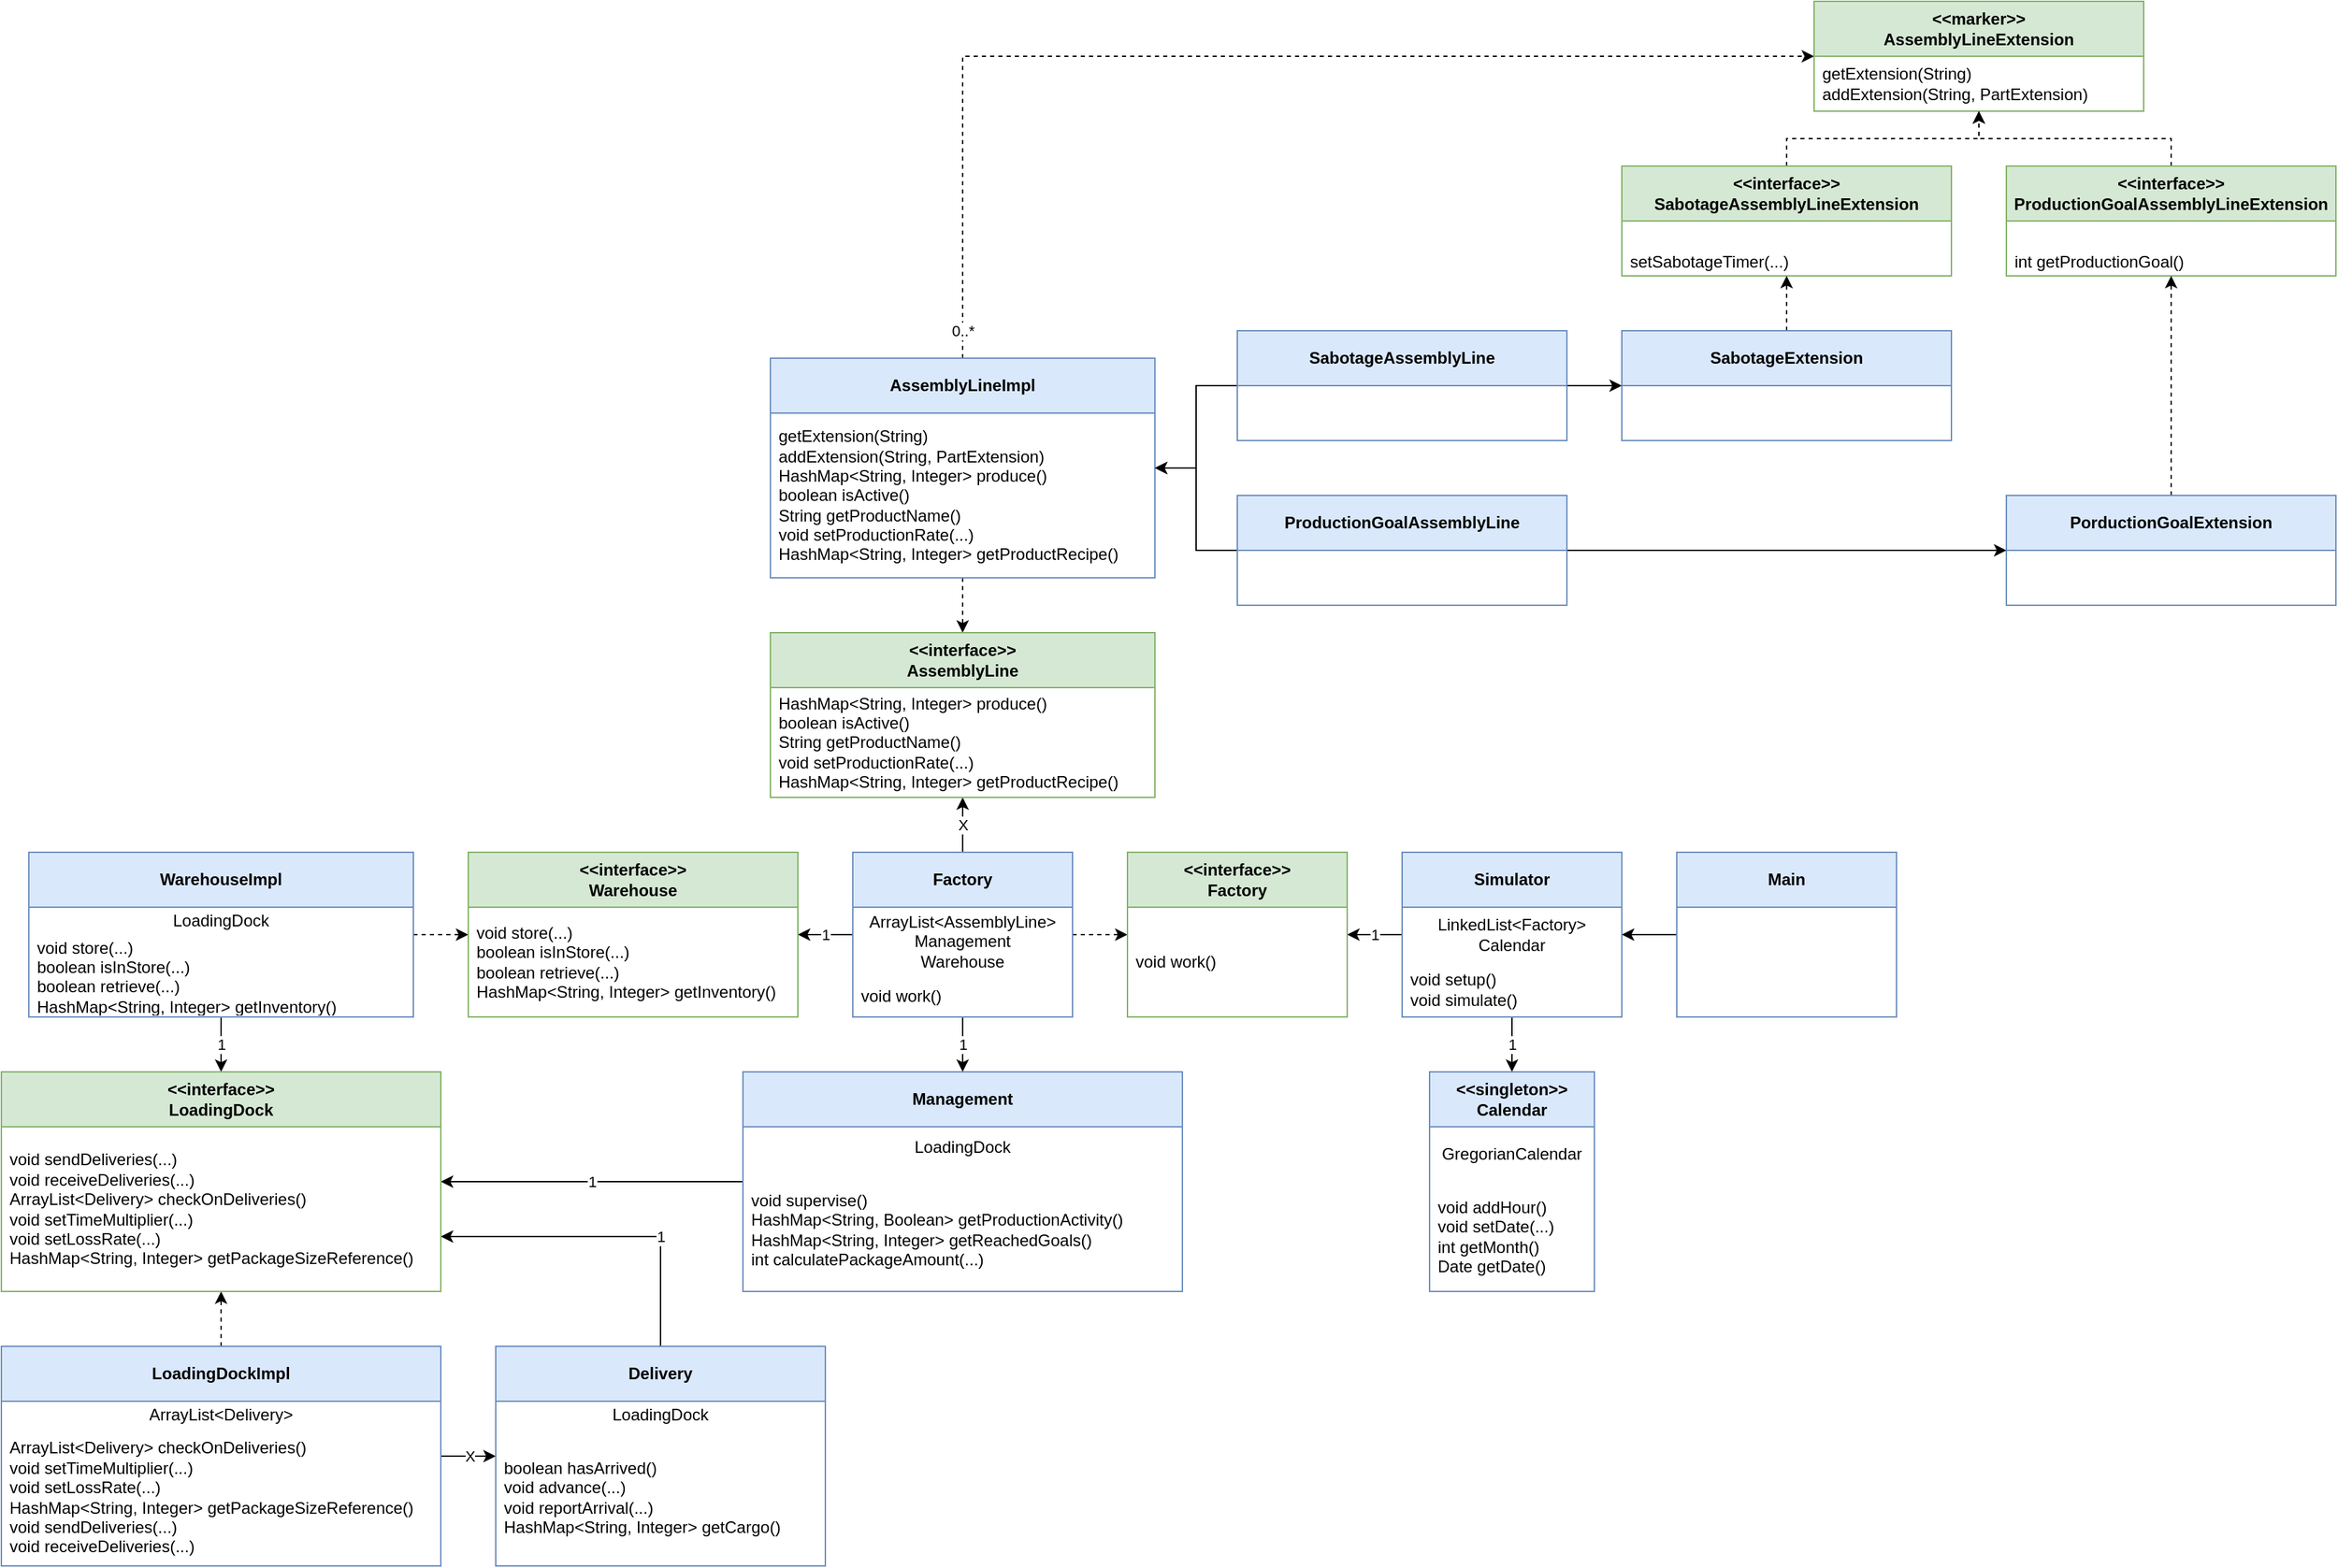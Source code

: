 <mxfile version="24.7.14">
  <diagram name="Page-1" id="d-1rrJ0oCcneB-PtpgLR">
    <mxGraphModel grid="1" page="1" gridSize="10" guides="1" tooltips="1" connect="1" arrows="1" fold="1" pageScale="1" pageWidth="850" pageHeight="1100" math="0" shadow="0">
      <root>
        <mxCell id="0" />
        <mxCell id="1" parent="0" />
        <mxCell id="0Xukl6_CLFbh1yJMBwrP-4" value="1" style="edgeStyle=orthogonalEdgeStyle;rounded=0;orthogonalLoop=1;jettySize=auto;html=1;" edge="1" parent="1" source="JcvaEFbkYhydiZ2D-jPk-1" target="0Xukl6_CLFbh1yJMBwrP-1">
          <mxGeometry relative="1" as="geometry" />
        </mxCell>
        <mxCell id="0Xukl6_CLFbh1yJMBwrP-8" value="1" style="edgeStyle=orthogonalEdgeStyle;rounded=0;orthogonalLoop=1;jettySize=auto;html=1;" edge="1" parent="1" source="JcvaEFbkYhydiZ2D-jPk-1" target="JcvaEFbkYhydiZ2D-jPk-5">
          <mxGeometry relative="1" as="geometry" />
        </mxCell>
        <mxCell id="JcvaEFbkYhydiZ2D-jPk-1" value="Simulator" style="swimlane;fontStyle=1;align=center;verticalAlign=middle;childLayout=stackLayout;horizontal=1;startSize=40;horizontalStack=0;resizeParent=1;resizeParentMax=0;resizeLast=0;collapsible=0;marginBottom=0;html=1;whiteSpace=wrap;fillColor=#dae8fc;strokeColor=#6c8ebf;" vertex="1" parent="1">
          <mxGeometry x="320" y="280" width="160" height="120" as="geometry" />
        </mxCell>
        <mxCell id="JcvaEFbkYhydiZ2D-jPk-2" value="LinkedList&amp;lt;Factory&amp;gt;&lt;div&gt;Calendar&lt;/div&gt;" style="text;html=1;strokeColor=none;fillColor=none;align=center;verticalAlign=middle;spacingLeft=4;spacingRight=4;overflow=hidden;rotatable=0;points=[[0,0.5],[1,0.5]];portConstraint=eastwest;whiteSpace=wrap;" vertex="1" parent="JcvaEFbkYhydiZ2D-jPk-1">
          <mxGeometry y="40" width="160" height="40" as="geometry" />
        </mxCell>
        <mxCell id="JcvaEFbkYhydiZ2D-jPk-3" value="&lt;div style=&quot;&quot;&gt;&lt;span style=&quot;background-color: initial;&quot;&gt;void setup()&lt;/span&gt;&lt;/div&gt;&lt;div style=&quot;&quot;&gt;void simulate()&lt;br&gt;&lt;/div&gt;" style="text;html=1;strokeColor=none;fillColor=none;align=left;verticalAlign=middle;spacingLeft=4;spacingRight=4;overflow=hidden;rotatable=0;points=[[0,0.5],[1,0.5]];portConstraint=eastwest;whiteSpace=wrap;" vertex="1" parent="JcvaEFbkYhydiZ2D-jPk-1">
          <mxGeometry y="80" width="160" height="40" as="geometry" />
        </mxCell>
        <mxCell id="JcvaEFbkYhydiZ2D-jPk-5" value="&lt;div&gt;&amp;lt;&amp;lt;singleton&amp;gt;&amp;gt;&lt;/div&gt;Calendar" style="swimlane;fontStyle=1;align=center;verticalAlign=middle;childLayout=stackLayout;horizontal=1;startSize=40;horizontalStack=0;resizeParent=1;resizeParentMax=0;resizeLast=0;collapsible=0;marginBottom=0;html=1;whiteSpace=wrap;fillColor=#dae8fc;strokeColor=#6c8ebf;" vertex="1" parent="1">
          <mxGeometry x="340" y="440" width="120" height="160" as="geometry" />
        </mxCell>
        <mxCell id="JcvaEFbkYhydiZ2D-jPk-6" value="GregorianCalendar" style="text;html=1;strokeColor=none;fillColor=none;align=center;verticalAlign=middle;spacingLeft=4;spacingRight=4;overflow=hidden;rotatable=0;points=[[0,0.5],[1,0.5]];portConstraint=eastwest;whiteSpace=wrap;" vertex="1" parent="JcvaEFbkYhydiZ2D-jPk-5">
          <mxGeometry y="40" width="120" height="40" as="geometry" />
        </mxCell>
        <mxCell id="JcvaEFbkYhydiZ2D-jPk-7" value="&lt;div style=&quot;&quot;&gt;void addHour()&lt;br&gt;&lt;/div&gt;&lt;div style=&quot;&quot;&gt;void setDate(...)&lt;br&gt;&lt;/div&gt;&lt;div style=&quot;&quot;&gt;int getMonth()&lt;br&gt;&lt;/div&gt;&lt;div style=&quot;&quot;&gt;Date getDate()&lt;br&gt;&lt;/div&gt;" style="text;html=1;strokeColor=none;fillColor=none;align=left;verticalAlign=middle;spacingLeft=4;spacingRight=4;overflow=hidden;rotatable=0;points=[[0,0.5],[1,0.5]];portConstraint=eastwest;whiteSpace=wrap;" vertex="1" parent="JcvaEFbkYhydiZ2D-jPk-5">
          <mxGeometry y="80" width="120" height="80" as="geometry" />
        </mxCell>
        <mxCell id="yUK3p7y0jqUIHi168Nz9-8" style="edgeStyle=orthogonalEdgeStyle;rounded=0;orthogonalLoop=1;jettySize=auto;html=1;" edge="1" parent="1" source="JcvaEFbkYhydiZ2D-jPk-13" target="JcvaEFbkYhydiZ2D-jPk-1">
          <mxGeometry relative="1" as="geometry" />
        </mxCell>
        <mxCell id="JcvaEFbkYhydiZ2D-jPk-13" value="Main" style="swimlane;fontStyle=1;align=center;verticalAlign=middle;childLayout=stackLayout;horizontal=1;startSize=40;horizontalStack=0;resizeParent=1;resizeParentMax=0;resizeLast=0;collapsible=0;marginBottom=0;html=1;whiteSpace=wrap;fillColor=#dae8fc;strokeColor=#6c8ebf;" vertex="1" parent="1">
          <mxGeometry x="520" y="280" width="160" height="120" as="geometry" />
        </mxCell>
        <mxCell id="JcvaEFbkYhydiZ2D-jPk-14" value="&amp;nbsp;" style="text;html=1;strokeColor=none;fillColor=none;align=center;verticalAlign=middle;spacingLeft=4;spacingRight=4;overflow=hidden;rotatable=0;points=[[0,0.5],[1,0.5]];portConstraint=eastwest;whiteSpace=wrap;" vertex="1" parent="JcvaEFbkYhydiZ2D-jPk-13">
          <mxGeometry y="40" width="160" height="40" as="geometry" />
        </mxCell>
        <mxCell id="JcvaEFbkYhydiZ2D-jPk-15" value="&lt;div style=&quot;&quot;&gt;&amp;nbsp;&lt;/div&gt;" style="text;html=1;strokeColor=none;fillColor=none;align=left;verticalAlign=middle;spacingLeft=4;spacingRight=4;overflow=hidden;rotatable=0;points=[[0,0.5],[1,0.5]];portConstraint=eastwest;whiteSpace=wrap;" vertex="1" parent="JcvaEFbkYhydiZ2D-jPk-13">
          <mxGeometry y="80" width="160" height="40" as="geometry" />
        </mxCell>
        <mxCell id="m2GVyGK1vqECvBvhCCRE-25" value="1" style="edgeStyle=orthogonalEdgeStyle;rounded=0;orthogonalLoop=1;jettySize=auto;html=1;" edge="1" parent="1" source="JcvaEFbkYhydiZ2D-jPk-21" target="m2GVyGK1vqECvBvhCCRE-12">
          <mxGeometry relative="1" as="geometry" />
        </mxCell>
        <mxCell id="m2GVyGK1vqECvBvhCCRE-88" value="1" style="edgeStyle=orthogonalEdgeStyle;rounded=0;orthogonalLoop=1;jettySize=auto;html=1;" edge="1" parent="1" source="JcvaEFbkYhydiZ2D-jPk-21" target="m2GVyGK1vqECvBvhCCRE-85">
          <mxGeometry relative="1" as="geometry" />
        </mxCell>
        <mxCell id="m2GVyGK1vqECvBvhCCRE-96" value="X" style="edgeStyle=orthogonalEdgeStyle;rounded=0;orthogonalLoop=1;jettySize=auto;html=1;" edge="1" parent="1" source="JcvaEFbkYhydiZ2D-jPk-21" target="m2GVyGK1vqECvBvhCCRE-93">
          <mxGeometry relative="1" as="geometry" />
        </mxCell>
        <mxCell id="0Xukl6_CLFbh1yJMBwrP-5" style="edgeStyle=orthogonalEdgeStyle;rounded=0;orthogonalLoop=1;jettySize=auto;html=1;dashed=1;" edge="1" parent="1" source="JcvaEFbkYhydiZ2D-jPk-21" target="0Xukl6_CLFbh1yJMBwrP-1">
          <mxGeometry relative="1" as="geometry" />
        </mxCell>
        <mxCell id="JcvaEFbkYhydiZ2D-jPk-21" value="Factory" style="swimlane;fontStyle=1;align=center;verticalAlign=middle;childLayout=stackLayout;horizontal=1;startSize=40;horizontalStack=0;resizeParent=1;resizeParentMax=0;resizeLast=0;collapsible=0;marginBottom=0;html=1;whiteSpace=wrap;fillColor=#dae8fc;strokeColor=#6c8ebf;" vertex="1" parent="1">
          <mxGeometry x="-80" y="280" width="160" height="120" as="geometry" />
        </mxCell>
        <mxCell id="JcvaEFbkYhydiZ2D-jPk-22" value="&lt;div&gt;ArrayList&amp;lt;AssemblyLine&amp;gt;&lt;br&gt;&lt;/div&gt;&lt;div&gt;Management&lt;br&gt;&lt;/div&gt;Warehouse" style="text;html=1;strokeColor=none;fillColor=none;align=center;verticalAlign=middle;spacingLeft=4;spacingRight=4;overflow=hidden;rotatable=0;points=[[0,0.5],[1,0.5]];portConstraint=eastwest;whiteSpace=wrap;" vertex="1" parent="JcvaEFbkYhydiZ2D-jPk-21">
          <mxGeometry y="40" width="160" height="50" as="geometry" />
        </mxCell>
        <mxCell id="JcvaEFbkYhydiZ2D-jPk-23" value="&lt;div style=&quot;&quot;&gt;&lt;span style=&quot;background-color: initial;&quot;&gt;void work()&lt;/span&gt;&lt;/div&gt;" style="text;html=1;strokeColor=none;fillColor=none;align=left;verticalAlign=middle;spacingLeft=4;spacingRight=4;overflow=hidden;rotatable=0;points=[[0,0.5],[1,0.5]];portConstraint=eastwest;whiteSpace=wrap;" vertex="1" parent="JcvaEFbkYhydiZ2D-jPk-21">
          <mxGeometry y="90" width="160" height="30" as="geometry" />
        </mxCell>
        <mxCell id="yUK3p7y0jqUIHi168Nz9-1" style="edgeStyle=orthogonalEdgeStyle;rounded=0;orthogonalLoop=1;jettySize=auto;html=1;entryX=0.5;entryY=0;entryDx=0;entryDy=0;dashed=1;" edge="1" parent="1" source="JcvaEFbkYhydiZ2D-jPk-24" target="m2GVyGK1vqECvBvhCCRE-93">
          <mxGeometry relative="1" as="geometry" />
        </mxCell>
        <mxCell id="yUK3p7y0jqUIHi168Nz9-5" style="edgeStyle=orthogonalEdgeStyle;rounded=0;orthogonalLoop=1;jettySize=auto;html=1;dashed=1;" edge="1" parent="1" source="JcvaEFbkYhydiZ2D-jPk-24" target="m2GVyGK1vqECvBvhCCRE-32">
          <mxGeometry relative="1" as="geometry">
            <Array as="points">
              <mxPoint y="-300" />
            </Array>
          </mxGeometry>
        </mxCell>
        <mxCell id="yUK3p7y0jqUIHi168Nz9-6" value="0..*" style="edgeLabel;html=1;align=center;verticalAlign=middle;resizable=0;points=[];" connectable="0" vertex="1" parent="yUK3p7y0jqUIHi168Nz9-5">
          <mxGeometry x="-0.481" y="1" relative="1" as="geometry">
            <mxPoint x="1" y="198" as="offset" />
          </mxGeometry>
        </mxCell>
        <mxCell id="JcvaEFbkYhydiZ2D-jPk-24" value="AssemblyLineImpl" style="swimlane;fontStyle=1;align=center;verticalAlign=middle;childLayout=stackLayout;horizontal=1;startSize=40;horizontalStack=0;resizeParent=1;resizeParentMax=0;resizeLast=0;collapsible=0;marginBottom=0;html=1;whiteSpace=wrap;fillColor=#dae8fc;strokeColor=#6c8ebf;" vertex="1" parent="1">
          <mxGeometry x="-140" y="-80" width="280" height="160" as="geometry" />
        </mxCell>
        <mxCell id="JcvaEFbkYhydiZ2D-jPk-26" value="&lt;div style=&quot;&quot;&gt;&lt;div&gt;&lt;div&gt;getExtension(String)&lt;/div&gt;&lt;div&gt;addExtension(String, PartExtension)&lt;/div&gt;&lt;/div&gt;&lt;div&gt;&lt;div&gt;HashMap&amp;lt;String, Integer&amp;gt; produce()&lt;br&gt;&lt;/div&gt;&lt;div&gt;boolean isActive()&lt;/div&gt;&lt;div&gt;String getProductName()&lt;span style=&quot;background-color: initial;&quot;&gt;&lt;br&gt;&lt;/span&gt;&lt;/div&gt;&lt;div&gt;void setProductionRate(...)&lt;br&gt;&lt;/div&gt;&lt;div&gt;HashMap&amp;lt;String, Integer&amp;gt; getProductRecipe()&lt;/div&gt;&lt;/div&gt;&lt;/div&gt;" style="text;html=1;strokeColor=none;fillColor=none;align=left;verticalAlign=middle;spacingLeft=4;spacingRight=4;overflow=hidden;rotatable=0;points=[[0,0.5],[1,0.5]];portConstraint=eastwest;whiteSpace=wrap;" vertex="1" parent="JcvaEFbkYhydiZ2D-jPk-24">
          <mxGeometry y="40" width="280" height="120" as="geometry" />
        </mxCell>
        <mxCell id="JcvaEFbkYhydiZ2D-jPk-53" value="X" style="edgeStyle=orthogonalEdgeStyle;rounded=0;orthogonalLoop=1;jettySize=auto;html=1;" edge="1" parent="1">
          <mxGeometry relative="1" as="geometry">
            <mxPoint x="240" y="800" as="sourcePoint" />
          </mxGeometry>
        </mxCell>
        <mxCell id="m2GVyGK1vqECvBvhCCRE-78" value="1" style="edgeStyle=orthogonalEdgeStyle;rounded=0;orthogonalLoop=1;jettySize=auto;html=1;" edge="1" parent="1" source="JcvaEFbkYhydiZ2D-jPk-54" target="m2GVyGK1vqECvBvhCCRE-75">
          <mxGeometry relative="1" as="geometry" />
        </mxCell>
        <mxCell id="m2GVyGK1vqECvBvhCCRE-89" style="edgeStyle=orthogonalEdgeStyle;rounded=0;orthogonalLoop=1;jettySize=auto;html=1;dashed=1;" edge="1" parent="1" source="JcvaEFbkYhydiZ2D-jPk-54" target="m2GVyGK1vqECvBvhCCRE-85">
          <mxGeometry relative="1" as="geometry" />
        </mxCell>
        <mxCell id="JcvaEFbkYhydiZ2D-jPk-54" value="WarehouseImpl" style="swimlane;fontStyle=1;align=center;verticalAlign=middle;childLayout=stackLayout;horizontal=1;startSize=40;horizontalStack=0;resizeParent=1;resizeParentMax=0;resizeLast=0;collapsible=0;marginBottom=0;html=1;whiteSpace=wrap;fillColor=#dae8fc;strokeColor=#6c8ebf;" vertex="1" parent="1">
          <mxGeometry x="-680" y="280" width="280" height="120" as="geometry" />
        </mxCell>
        <mxCell id="JcvaEFbkYhydiZ2D-jPk-55" value="LoadingDock" style="text;html=1;strokeColor=none;fillColor=none;align=center;verticalAlign=middle;spacingLeft=4;spacingRight=4;overflow=hidden;rotatable=0;points=[[0,0.5],[1,0.5]];portConstraint=eastwest;whiteSpace=wrap;" vertex="1" parent="JcvaEFbkYhydiZ2D-jPk-54">
          <mxGeometry y="40" width="280" height="20" as="geometry" />
        </mxCell>
        <mxCell id="JcvaEFbkYhydiZ2D-jPk-56" value="&lt;div style=&quot;&quot;&gt;&lt;span style=&quot;background-color: initial;&quot;&gt;void store(...)&lt;/span&gt;&lt;br&gt;&lt;/div&gt;&lt;div style=&quot;&quot;&gt;&lt;span style=&quot;font-size: 12px;&quot;&gt;boolean isInStore(...)&lt;/span&gt;&lt;br&gt;&lt;/div&gt;&lt;div style=&quot;&quot;&gt;&lt;span style=&quot;font-size: 12px;&quot;&gt;boolean retrieve(...)&lt;/span&gt;&lt;br&gt;&lt;/div&gt;&lt;div style=&quot;&quot;&gt;&lt;span style=&quot;font-size: 12px;&quot;&gt;HashMap&amp;lt;String, Integer&amp;gt; getInventory()&lt;/span&gt;&lt;/div&gt;" style="text;html=1;strokeColor=none;fillColor=none;align=left;verticalAlign=middle;spacingLeft=4;spacingRight=4;overflow=hidden;rotatable=0;points=[[0,0.5],[1,0.5]];portConstraint=eastwest;whiteSpace=wrap;" vertex="1" parent="JcvaEFbkYhydiZ2D-jPk-54">
          <mxGeometry y="60" width="280" height="60" as="geometry" />
        </mxCell>
        <mxCell id="m2GVyGK1vqECvBvhCCRE-9" style="edgeStyle=orthogonalEdgeStyle;rounded=0;orthogonalLoop=1;jettySize=auto;html=1;" edge="1" parent="1" source="m2GVyGK1vqECvBvhCCRE-2" target="m2GVyGK1vqECvBvhCCRE-6">
          <mxGeometry relative="1" as="geometry" />
        </mxCell>
        <mxCell id="m2GVyGK1vqECvBvhCCRE-18" value="X" style="edgeLabel;html=1;align=center;verticalAlign=middle;resizable=0;points=[];" connectable="0" vertex="1" parent="m2GVyGK1vqECvBvhCCRE-9">
          <mxGeometry x="-0.32" y="-3" relative="1" as="geometry">
            <mxPoint x="7" y="-3" as="offset" />
          </mxGeometry>
        </mxCell>
        <mxCell id="m2GVyGK1vqECvBvhCCRE-79" style="edgeStyle=orthogonalEdgeStyle;rounded=0;orthogonalLoop=1;jettySize=auto;html=1;dashed=1;" edge="1" parent="1" source="m2GVyGK1vqECvBvhCCRE-2" target="m2GVyGK1vqECvBvhCCRE-75">
          <mxGeometry relative="1" as="geometry" />
        </mxCell>
        <mxCell id="m2GVyGK1vqECvBvhCCRE-2" value="LoadingDockImpl" style="swimlane;fontStyle=1;align=center;verticalAlign=middle;childLayout=stackLayout;horizontal=1;startSize=40;horizontalStack=0;resizeParent=1;resizeParentMax=0;resizeLast=0;collapsible=0;marginBottom=0;html=1;whiteSpace=wrap;fillColor=#dae8fc;strokeColor=#6c8ebf;" vertex="1" parent="1">
          <mxGeometry x="-700" y="640" width="320" height="160" as="geometry" />
        </mxCell>
        <mxCell id="m2GVyGK1vqECvBvhCCRE-3" value="ArrayList&amp;lt;Delivery&amp;gt;" style="text;html=1;strokeColor=none;fillColor=none;align=center;verticalAlign=middle;spacingLeft=4;spacingRight=4;overflow=hidden;rotatable=0;points=[[0,0.5],[1,0.5]];portConstraint=eastwest;whiteSpace=wrap;" vertex="1" parent="m2GVyGK1vqECvBvhCCRE-2">
          <mxGeometry y="40" width="320" height="20" as="geometry" />
        </mxCell>
        <mxCell id="m2GVyGK1vqECvBvhCCRE-4" value="&lt;div style=&quot;&quot;&gt;&lt;div&gt;&lt;span style=&quot;background-color: initial;&quot;&gt;ArrayList&amp;lt;Delivery&amp;gt; checkOnDeliveries()&lt;/span&gt;&lt;br&gt;&lt;/div&gt;&lt;div&gt;&lt;span style=&quot;font-size: 12px;&quot;&gt;void setTimeMultiplier(...)&lt;/span&gt;&lt;br&gt;&lt;/div&gt;&lt;div&gt;&lt;span style=&quot;font-size: 12px;&quot;&gt;void setLossRate(...)&lt;/span&gt;&lt;br&gt;&lt;/div&gt;&lt;div&gt;&lt;span style=&quot;font-size: 12px;&quot;&gt;HashMap&amp;lt;String, Integer&amp;gt; getPackageSizeReference()&lt;/span&gt;&lt;br&gt;&lt;/div&gt;&lt;div&gt;void sendDeliveries(...)&lt;br&gt;&lt;/div&gt;&lt;div&gt;void receiveDeliveries(...)&lt;span style=&quot;font-size: 12px;&quot;&gt;&lt;br&gt;&lt;/span&gt;&lt;/div&gt;&lt;/div&gt;" style="text;html=1;strokeColor=none;fillColor=none;align=left;verticalAlign=middle;spacingLeft=4;spacingRight=4;overflow=hidden;rotatable=0;points=[[0,0.5],[1,0.5]];portConstraint=eastwest;whiteSpace=wrap;" vertex="1" parent="m2GVyGK1vqECvBvhCCRE-2">
          <mxGeometry y="60" width="320" height="100" as="geometry" />
        </mxCell>
        <mxCell id="m2GVyGK1vqECvBvhCCRE-80" style="edgeStyle=orthogonalEdgeStyle;rounded=0;orthogonalLoop=1;jettySize=auto;html=1;" edge="1" parent="1" source="m2GVyGK1vqECvBvhCCRE-6" target="m2GVyGK1vqECvBvhCCRE-75">
          <mxGeometry relative="1" as="geometry">
            <Array as="points">
              <mxPoint x="-220" y="560" />
            </Array>
          </mxGeometry>
        </mxCell>
        <mxCell id="m2GVyGK1vqECvBvhCCRE-81" value="1" style="edgeLabel;html=1;align=center;verticalAlign=middle;resizable=0;points=[];" connectable="0" vertex="1" parent="m2GVyGK1vqECvBvhCCRE-80">
          <mxGeometry x="0.017" y="-4" relative="1" as="geometry">
            <mxPoint x="42" y="4" as="offset" />
          </mxGeometry>
        </mxCell>
        <mxCell id="m2GVyGK1vqECvBvhCCRE-6" value="Delivery" style="swimlane;fontStyle=1;align=center;verticalAlign=middle;childLayout=stackLayout;horizontal=1;startSize=40;horizontalStack=0;resizeParent=1;resizeParentMax=0;resizeLast=0;collapsible=0;marginBottom=0;html=1;whiteSpace=wrap;fillColor=#dae8fc;strokeColor=#6c8ebf;" vertex="1" parent="1">
          <mxGeometry x="-340" y="640" width="240" height="160" as="geometry" />
        </mxCell>
        <mxCell id="m2GVyGK1vqECvBvhCCRE-7" value="&lt;div&gt;LoadingDock&lt;/div&gt;" style="text;html=1;strokeColor=none;fillColor=none;align=center;verticalAlign=middle;spacingLeft=4;spacingRight=4;overflow=hidden;rotatable=0;points=[[0,0.5],[1,0.5]];portConstraint=eastwest;whiteSpace=wrap;" vertex="1" parent="m2GVyGK1vqECvBvhCCRE-6">
          <mxGeometry y="40" width="240" height="20" as="geometry" />
        </mxCell>
        <mxCell id="m2GVyGK1vqECvBvhCCRE-8" value="&lt;div style=&quot;&quot;&gt;&lt;div&gt;&lt;span style=&quot;font-size: 12px;&quot;&gt;boolean hasArrived()&lt;/span&gt;&lt;br&gt;&lt;/div&gt;&lt;div&gt;&lt;span style=&quot;font-size: 12px;&quot;&gt;void advance(...)&lt;/span&gt;&lt;br&gt;&lt;/div&gt;&lt;div&gt;void reportArrival(...)&lt;span style=&quot;font-size: 12px;&quot;&gt;&lt;br&gt;&lt;/span&gt;&lt;/div&gt;&lt;div&gt;&lt;span style=&quot;font-size: 12px;&quot;&gt;HashMap&amp;lt;String, Integer&amp;gt; getCargo()&lt;/span&gt;&lt;/div&gt;&lt;/div&gt;" style="text;html=1;strokeColor=none;fillColor=none;align=left;verticalAlign=middle;spacingLeft=4;spacingRight=4;overflow=hidden;rotatable=0;points=[[0,0.5],[1,0.5]];portConstraint=eastwest;whiteSpace=wrap;" vertex="1" parent="m2GVyGK1vqECvBvhCCRE-6">
          <mxGeometry y="60" width="240" height="100" as="geometry" />
        </mxCell>
        <mxCell id="yUK3p7y0jqUIHi168Nz9-9" value="1" style="edgeStyle=orthogonalEdgeStyle;rounded=0;orthogonalLoop=1;jettySize=auto;html=1;" edge="1" parent="1" source="m2GVyGK1vqECvBvhCCRE-12" target="m2GVyGK1vqECvBvhCCRE-75">
          <mxGeometry relative="1" as="geometry" />
        </mxCell>
        <mxCell id="m2GVyGK1vqECvBvhCCRE-12" value="Management" style="swimlane;fontStyle=1;align=center;verticalAlign=middle;childLayout=stackLayout;horizontal=1;startSize=40;horizontalStack=0;resizeParent=1;resizeParentMax=0;resizeLast=0;collapsible=0;marginBottom=0;html=1;whiteSpace=wrap;fillColor=#dae8fc;strokeColor=#6c8ebf;" vertex="1" parent="1">
          <mxGeometry x="-160" y="440" width="320" height="160" as="geometry" />
        </mxCell>
        <mxCell id="yUK3p7y0jqUIHi168Nz9-13" value="LoadingDock&lt;div&gt;&lt;/div&gt;" style="text;html=1;strokeColor=none;fillColor=none;align=center;verticalAlign=middle;spacingLeft=4;spacingRight=4;overflow=hidden;rotatable=0;points=[[0,0.5],[1,0.5]];portConstraint=eastwest;whiteSpace=wrap;" vertex="1" parent="m2GVyGK1vqECvBvhCCRE-12">
          <mxGeometry y="40" width="320" height="30" as="geometry" />
        </mxCell>
        <mxCell id="m2GVyGK1vqECvBvhCCRE-14" value="&lt;div style=&quot;&quot;&gt;&lt;div style=&quot;&quot;&gt;&lt;span style=&quot;background-color: initial;&quot;&gt;void supervise()&lt;/span&gt;&lt;br&gt;&lt;/div&gt;&lt;div&gt;&lt;span style=&quot;background-color: initial;&quot;&gt;HashMap&amp;lt;String, Boolean&amp;gt; getProductionActivity()&lt;/span&gt;&lt;br&gt;&lt;/div&gt;&lt;div&gt;&lt;div&gt;&lt;span style=&quot;background-color: initial;&quot;&gt;HashMap&amp;lt;String, Integer&amp;gt; getReachedGoals()&lt;/span&gt;&lt;/div&gt;&lt;/div&gt;&lt;div&gt;int calculatePackageAmount(...)&lt;span style=&quot;background-color: initial;&quot;&gt;&lt;br&gt;&lt;/span&gt;&lt;/div&gt;&lt;/div&gt;" style="text;html=1;strokeColor=none;fillColor=none;align=left;verticalAlign=middle;spacingLeft=4;spacingRight=4;overflow=hidden;rotatable=0;points=[[0,0.5],[1,0.5]];portConstraint=eastwest;whiteSpace=wrap;" vertex="1" parent="m2GVyGK1vqECvBvhCCRE-12">
          <mxGeometry y="70" width="320" height="90" as="geometry" />
        </mxCell>
        <mxCell id="m2GVyGK1vqECvBvhCCRE-32" value="&amp;lt;&amp;lt;marker&amp;gt;&amp;gt;&lt;div&gt;AssemblyLineExtension&lt;/div&gt;" style="swimlane;fontStyle=1;align=center;verticalAlign=middle;childLayout=stackLayout;horizontal=1;startSize=40;horizontalStack=0;resizeParent=1;resizeParentMax=0;resizeLast=0;collapsible=0;marginBottom=0;html=1;whiteSpace=wrap;fillColor=#d5e8d4;strokeColor=#82b366;" vertex="1" parent="1">
          <mxGeometry x="620" y="-340" width="240" height="80" as="geometry" />
        </mxCell>
        <mxCell id="m2GVyGK1vqECvBvhCCRE-33" value="&amp;nbsp;" style="text;html=1;strokeColor=none;fillColor=none;align=center;verticalAlign=middle;spacingLeft=4;spacingRight=4;overflow=hidden;rotatable=0;points=[[0,0.5],[1,0.5]];portConstraint=eastwest;whiteSpace=wrap;" vertex="1" parent="m2GVyGK1vqECvBvhCCRE-32">
          <mxGeometry y="40" width="240" as="geometry" />
        </mxCell>
        <mxCell id="m2GVyGK1vqECvBvhCCRE-34" value="&lt;div style=&quot;&quot;&gt;getExtension(String)&lt;/div&gt;&lt;div style=&quot;&quot;&gt;addExtension(String, PartExtension)&lt;/div&gt;" style="text;html=1;strokeColor=none;fillColor=none;align=left;verticalAlign=middle;spacingLeft=4;spacingRight=4;overflow=hidden;rotatable=0;points=[[0,0.5],[1,0.5]];portConstraint=eastwest;whiteSpace=wrap;" vertex="1" parent="m2GVyGK1vqECvBvhCCRE-32">
          <mxGeometry y="40" width="240" height="40" as="geometry" />
        </mxCell>
        <mxCell id="m2GVyGK1vqECvBvhCCRE-42" style="edgeStyle=orthogonalEdgeStyle;rounded=0;orthogonalLoop=1;jettySize=auto;html=1;dashed=1;" edge="1" parent="1" source="m2GVyGK1vqECvBvhCCRE-36" target="m2GVyGK1vqECvBvhCCRE-32">
          <mxGeometry relative="1" as="geometry" />
        </mxCell>
        <mxCell id="m2GVyGK1vqECvBvhCCRE-36" value="&amp;lt;&amp;lt;interface&amp;gt;&amp;gt;&lt;div&gt;Sabotage&lt;span style=&quot;background-color: initial;&quot;&gt;AssemblyLineExtension&lt;/span&gt;&lt;/div&gt;" style="swimlane;fontStyle=1;align=center;verticalAlign=middle;childLayout=stackLayout;horizontal=1;startSize=40;horizontalStack=0;resizeParent=1;resizeParentMax=0;resizeLast=0;collapsible=0;marginBottom=0;html=1;whiteSpace=wrap;fillColor=#d5e8d4;strokeColor=#82b366;" vertex="1" parent="1">
          <mxGeometry x="480" y="-220" width="240" height="80" as="geometry" />
        </mxCell>
        <mxCell id="m2GVyGK1vqECvBvhCCRE-37" value="&amp;nbsp;" style="text;html=1;strokeColor=none;fillColor=none;align=center;verticalAlign=middle;spacingLeft=4;spacingRight=4;overflow=hidden;rotatable=0;points=[[0,0.5],[1,0.5]];portConstraint=eastwest;whiteSpace=wrap;" vertex="1" parent="m2GVyGK1vqECvBvhCCRE-36">
          <mxGeometry y="40" width="240" height="20" as="geometry" />
        </mxCell>
        <mxCell id="m2GVyGK1vqECvBvhCCRE-38" value="&lt;div style=&quot;&quot;&gt;setSabotageTimer(...)&lt;br&gt;&lt;/div&gt;" style="text;html=1;strokeColor=none;fillColor=none;align=left;verticalAlign=middle;spacingLeft=4;spacingRight=4;overflow=hidden;rotatable=0;points=[[0,0.5],[1,0.5]];portConstraint=eastwest;whiteSpace=wrap;" vertex="1" parent="m2GVyGK1vqECvBvhCCRE-36">
          <mxGeometry y="60" width="240" height="20" as="geometry" />
        </mxCell>
        <mxCell id="yUK3p7y0jqUIHi168Nz9-7" style="edgeStyle=orthogonalEdgeStyle;rounded=0;orthogonalLoop=1;jettySize=auto;html=1;dashed=1;" edge="1" parent="1" source="m2GVyGK1vqECvBvhCCRE-39" target="m2GVyGK1vqECvBvhCCRE-32">
          <mxGeometry relative="1" as="geometry" />
        </mxCell>
        <mxCell id="m2GVyGK1vqECvBvhCCRE-39" value="&amp;lt;&amp;lt;interface&amp;gt;&amp;gt;&lt;div&gt;ProductionGoal&lt;span style=&quot;background-color: initial;&quot;&gt;AssemblyLineExtension&lt;/span&gt;&lt;/div&gt;" style="swimlane;fontStyle=1;align=center;verticalAlign=middle;childLayout=stackLayout;horizontal=1;startSize=40;horizontalStack=0;resizeParent=1;resizeParentMax=0;resizeLast=0;collapsible=0;marginBottom=0;html=1;whiteSpace=wrap;fillColor=#d5e8d4;strokeColor=#82b366;" vertex="1" parent="1">
          <mxGeometry x="760" y="-220" width="240" height="80" as="geometry" />
        </mxCell>
        <mxCell id="m2GVyGK1vqECvBvhCCRE-40" value="&amp;nbsp;" style="text;html=1;strokeColor=none;fillColor=none;align=center;verticalAlign=middle;spacingLeft=4;spacingRight=4;overflow=hidden;rotatable=0;points=[[0,0.5],[1,0.5]];portConstraint=eastwest;whiteSpace=wrap;" vertex="1" parent="m2GVyGK1vqECvBvhCCRE-39">
          <mxGeometry y="40" width="240" height="20" as="geometry" />
        </mxCell>
        <mxCell id="m2GVyGK1vqECvBvhCCRE-41" value="&lt;div style=&quot;&quot;&gt;int getProductionGoal()&lt;br&gt;&lt;/div&gt;" style="text;html=1;strokeColor=none;fillColor=none;align=left;verticalAlign=middle;spacingLeft=4;spacingRight=4;overflow=hidden;rotatable=0;points=[[0,0.5],[1,0.5]];portConstraint=eastwest;whiteSpace=wrap;" vertex="1" parent="m2GVyGK1vqECvBvhCCRE-39">
          <mxGeometry y="60" width="240" height="20" as="geometry" />
        </mxCell>
        <mxCell id="m2GVyGK1vqECvBvhCCRE-60" style="edgeStyle=orthogonalEdgeStyle;rounded=0;orthogonalLoop=1;jettySize=auto;html=1;dashed=1;" edge="1" parent="1" source="m2GVyGK1vqECvBvhCCRE-44" target="m2GVyGK1vqECvBvhCCRE-36">
          <mxGeometry relative="1" as="geometry" />
        </mxCell>
        <mxCell id="m2GVyGK1vqECvBvhCCRE-44" value="&lt;span style=&quot;background-color: initial;&quot;&gt;SabotageExtension&lt;/span&gt;" style="swimlane;fontStyle=1;align=center;verticalAlign=middle;childLayout=stackLayout;horizontal=1;startSize=40;horizontalStack=0;resizeParent=1;resizeParentMax=0;resizeLast=0;collapsible=0;marginBottom=0;html=1;whiteSpace=wrap;fillColor=#dae8fc;strokeColor=#6c8ebf;" vertex="1" parent="1">
          <mxGeometry x="480" y="-100" width="240" height="80" as="geometry" />
        </mxCell>
        <mxCell id="m2GVyGK1vqECvBvhCCRE-45" value="&amp;nbsp;" style="text;html=1;strokeColor=none;fillColor=none;align=center;verticalAlign=middle;spacingLeft=4;spacingRight=4;overflow=hidden;rotatable=0;points=[[0,0.5],[1,0.5]];portConstraint=eastwest;whiteSpace=wrap;" vertex="1" parent="m2GVyGK1vqECvBvhCCRE-44">
          <mxGeometry y="40" width="240" height="20" as="geometry" />
        </mxCell>
        <mxCell id="m2GVyGK1vqECvBvhCCRE-46" value="&lt;div style=&quot;&quot;&gt;&lt;br&gt;&lt;/div&gt;" style="text;html=1;strokeColor=none;fillColor=none;align=left;verticalAlign=middle;spacingLeft=4;spacingRight=4;overflow=hidden;rotatable=0;points=[[0,0.5],[1,0.5]];portConstraint=eastwest;whiteSpace=wrap;" vertex="1" parent="m2GVyGK1vqECvBvhCCRE-44">
          <mxGeometry y="60" width="240" height="20" as="geometry" />
        </mxCell>
        <mxCell id="m2GVyGK1vqECvBvhCCRE-61" style="edgeStyle=orthogonalEdgeStyle;rounded=0;orthogonalLoop=1;jettySize=auto;html=1;dashed=1;" edge="1" parent="1" source="m2GVyGK1vqECvBvhCCRE-47" target="m2GVyGK1vqECvBvhCCRE-39">
          <mxGeometry relative="1" as="geometry" />
        </mxCell>
        <mxCell id="m2GVyGK1vqECvBvhCCRE-47" value="&lt;div&gt;PorductionGoalExtension&lt;/div&gt;" style="swimlane;fontStyle=1;align=center;verticalAlign=middle;childLayout=stackLayout;horizontal=1;startSize=40;horizontalStack=0;resizeParent=1;resizeParentMax=0;resizeLast=0;collapsible=0;marginBottom=0;html=1;whiteSpace=wrap;fillColor=#dae8fc;strokeColor=#6c8ebf;" vertex="1" parent="1">
          <mxGeometry x="760" y="20" width="240" height="80" as="geometry" />
        </mxCell>
        <mxCell id="m2GVyGK1vqECvBvhCCRE-48" value="&amp;nbsp;" style="text;html=1;strokeColor=none;fillColor=none;align=center;verticalAlign=middle;spacingLeft=4;spacingRight=4;overflow=hidden;rotatable=0;points=[[0,0.5],[1,0.5]];portConstraint=eastwest;whiteSpace=wrap;" vertex="1" parent="m2GVyGK1vqECvBvhCCRE-47">
          <mxGeometry y="40" width="240" height="20" as="geometry" />
        </mxCell>
        <mxCell id="m2GVyGK1vqECvBvhCCRE-49" value="&lt;div style=&quot;&quot;&gt;&lt;br&gt;&lt;/div&gt;" style="text;html=1;strokeColor=none;fillColor=none;align=left;verticalAlign=middle;spacingLeft=4;spacingRight=4;overflow=hidden;rotatable=0;points=[[0,0.5],[1,0.5]];portConstraint=eastwest;whiteSpace=wrap;" vertex="1" parent="m2GVyGK1vqECvBvhCCRE-47">
          <mxGeometry y="60" width="240" height="20" as="geometry" />
        </mxCell>
        <mxCell id="m2GVyGK1vqECvBvhCCRE-71" style="edgeStyle=orthogonalEdgeStyle;rounded=0;orthogonalLoop=1;jettySize=auto;html=1;" edge="1" parent="1" source="m2GVyGK1vqECvBvhCCRE-57" target="m2GVyGK1vqECvBvhCCRE-44">
          <mxGeometry relative="1" as="geometry" />
        </mxCell>
        <mxCell id="yUK3p7y0jqUIHi168Nz9-3" style="edgeStyle=orthogonalEdgeStyle;rounded=0;orthogonalLoop=1;jettySize=auto;html=1;" edge="1" parent="1" source="m2GVyGK1vqECvBvhCCRE-57" target="JcvaEFbkYhydiZ2D-jPk-24">
          <mxGeometry relative="1" as="geometry" />
        </mxCell>
        <mxCell id="m2GVyGK1vqECvBvhCCRE-57" value="&lt;span style=&quot;background-color: initial;&quot;&gt;SabotageAssemblyLine&lt;/span&gt;" style="swimlane;fontStyle=1;align=center;verticalAlign=middle;childLayout=stackLayout;horizontal=1;startSize=40;horizontalStack=0;resizeParent=1;resizeParentMax=0;resizeLast=0;collapsible=0;marginBottom=0;html=1;whiteSpace=wrap;fillColor=#dae8fc;strokeColor=#6c8ebf;" vertex="1" parent="1">
          <mxGeometry x="200" y="-100" width="240" height="80" as="geometry" />
        </mxCell>
        <mxCell id="m2GVyGK1vqECvBvhCCRE-58" value="&amp;nbsp;" style="text;html=1;strokeColor=none;fillColor=none;align=center;verticalAlign=middle;spacingLeft=4;spacingRight=4;overflow=hidden;rotatable=0;points=[[0,0.5],[1,0.5]];portConstraint=eastwest;whiteSpace=wrap;" vertex="1" parent="m2GVyGK1vqECvBvhCCRE-57">
          <mxGeometry y="40" width="240" height="20" as="geometry" />
        </mxCell>
        <mxCell id="m2GVyGK1vqECvBvhCCRE-59" value="&lt;div style=&quot;&quot;&gt;&lt;br&gt;&lt;/div&gt;" style="text;html=1;strokeColor=none;fillColor=none;align=left;verticalAlign=middle;spacingLeft=4;spacingRight=4;overflow=hidden;rotatable=0;points=[[0,0.5],[1,0.5]];portConstraint=eastwest;whiteSpace=wrap;" vertex="1" parent="m2GVyGK1vqECvBvhCCRE-57">
          <mxGeometry y="60" width="240" height="20" as="geometry" />
        </mxCell>
        <mxCell id="m2GVyGK1vqECvBvhCCRE-73" style="edgeStyle=orthogonalEdgeStyle;rounded=0;orthogonalLoop=1;jettySize=auto;html=1;" edge="1" parent="1" source="m2GVyGK1vqECvBvhCCRE-62" target="m2GVyGK1vqECvBvhCCRE-47">
          <mxGeometry relative="1" as="geometry" />
        </mxCell>
        <mxCell id="yUK3p7y0jqUIHi168Nz9-4" style="edgeStyle=orthogonalEdgeStyle;rounded=0;orthogonalLoop=1;jettySize=auto;html=1;" edge="1" parent="1" source="m2GVyGK1vqECvBvhCCRE-62" target="JcvaEFbkYhydiZ2D-jPk-24">
          <mxGeometry relative="1" as="geometry" />
        </mxCell>
        <mxCell id="m2GVyGK1vqECvBvhCCRE-62" value="&lt;span style=&quot;background-color: initial;&quot;&gt;ProductionGoalAssemblyLine&lt;/span&gt;" style="swimlane;fontStyle=1;align=center;verticalAlign=middle;childLayout=stackLayout;horizontal=1;startSize=40;horizontalStack=0;resizeParent=1;resizeParentMax=0;resizeLast=0;collapsible=0;marginBottom=0;html=1;whiteSpace=wrap;fillColor=#dae8fc;strokeColor=#6c8ebf;" vertex="1" parent="1">
          <mxGeometry x="200" y="20" width="240" height="80" as="geometry" />
        </mxCell>
        <mxCell id="m2GVyGK1vqECvBvhCCRE-63" value="&amp;nbsp;" style="text;html=1;strokeColor=none;fillColor=none;align=center;verticalAlign=middle;spacingLeft=4;spacingRight=4;overflow=hidden;rotatable=0;points=[[0,0.5],[1,0.5]];portConstraint=eastwest;whiteSpace=wrap;" vertex="1" parent="m2GVyGK1vqECvBvhCCRE-62">
          <mxGeometry y="40" width="240" height="20" as="geometry" />
        </mxCell>
        <mxCell id="m2GVyGK1vqECvBvhCCRE-64" value="&lt;div style=&quot;&quot;&gt;&lt;br&gt;&lt;/div&gt;" style="text;html=1;strokeColor=none;fillColor=none;align=left;verticalAlign=middle;spacingLeft=4;spacingRight=4;overflow=hidden;rotatable=0;points=[[0,0.5],[1,0.5]];portConstraint=eastwest;whiteSpace=wrap;" vertex="1" parent="m2GVyGK1vqECvBvhCCRE-62">
          <mxGeometry y="60" width="240" height="20" as="geometry" />
        </mxCell>
        <mxCell id="m2GVyGK1vqECvBvhCCRE-75" value="&lt;div&gt;&amp;lt;&amp;lt;interface&amp;gt;&amp;gt;&lt;/div&gt;LoadingDock" style="swimlane;fontStyle=1;align=center;verticalAlign=middle;childLayout=stackLayout;horizontal=1;startSize=40;horizontalStack=0;resizeParent=1;resizeParentMax=0;resizeLast=0;collapsible=0;marginBottom=0;html=1;whiteSpace=wrap;fillColor=#d5e8d4;strokeColor=#82b366;" vertex="1" parent="1">
          <mxGeometry x="-700" y="440" width="320" height="160" as="geometry" />
        </mxCell>
        <mxCell id="m2GVyGK1vqECvBvhCCRE-77" value="&lt;div style=&quot;&quot;&gt;&lt;div&gt;&lt;div&gt;void sendDeliveries(...)&lt;br&gt;&lt;/div&gt;&lt;div&gt;void receiveDeliveries(...)&lt;/div&gt;&lt;/div&gt;&lt;div&gt;&lt;span style=&quot;background-color: initial;&quot;&gt;ArrayList&amp;lt;Delivery&amp;gt; checkOnDeliveries()&lt;/span&gt;&lt;br&gt;&lt;/div&gt;&lt;div&gt;&lt;span style=&quot;font-size: 12px;&quot;&gt;void setTimeMultiplier(...)&lt;/span&gt;&lt;br&gt;&lt;/div&gt;&lt;div&gt;&lt;span style=&quot;font-size: 12px;&quot;&gt;void setLossRate(...)&lt;/span&gt;&lt;br&gt;&lt;/div&gt;&lt;div&gt;&lt;span style=&quot;font-size: 12px;&quot;&gt;HashMap&amp;lt;String, Integer&amp;gt; getPackageSizeReference()&lt;/span&gt;&lt;/div&gt;&lt;/div&gt;" style="text;html=1;strokeColor=none;fillColor=none;align=left;verticalAlign=middle;spacingLeft=4;spacingRight=4;overflow=hidden;rotatable=0;points=[[0,0.5],[1,0.5]];portConstraint=eastwest;whiteSpace=wrap;" vertex="1" parent="m2GVyGK1vqECvBvhCCRE-75">
          <mxGeometry y="40" width="320" height="120" as="geometry" />
        </mxCell>
        <mxCell id="m2GVyGK1vqECvBvhCCRE-85" value="&lt;div&gt;&amp;lt;&amp;lt;interface&amp;gt;&amp;gt;&lt;br&gt;&lt;/div&gt;Warehouse" style="swimlane;fontStyle=1;align=center;verticalAlign=middle;childLayout=stackLayout;horizontal=1;startSize=40;horizontalStack=0;resizeParent=1;resizeParentMax=0;resizeLast=0;collapsible=0;marginBottom=0;html=1;whiteSpace=wrap;fillColor=#d5e8d4;strokeColor=#82b366;" vertex="1" parent="1">
          <mxGeometry x="-360" y="280" width="240" height="120" as="geometry" />
        </mxCell>
        <mxCell id="m2GVyGK1vqECvBvhCCRE-87" value="&lt;div style=&quot;&quot;&gt;&lt;span style=&quot;background-color: initial;&quot;&gt;void store(...)&lt;/span&gt;&lt;br&gt;&lt;/div&gt;&lt;div style=&quot;&quot;&gt;&lt;span style=&quot;font-size: 12px;&quot;&gt;boolean isInStore(...)&lt;/span&gt;&lt;br&gt;&lt;/div&gt;&lt;div style=&quot;&quot;&gt;&lt;span style=&quot;font-size: 12px;&quot;&gt;boolean retrieve(...)&lt;/span&gt;&lt;br&gt;&lt;/div&gt;&lt;div style=&quot;&quot;&gt;&lt;span style=&quot;font-size: 12px;&quot;&gt;HashMap&amp;lt;String, Integer&amp;gt; getInventory()&lt;/span&gt;&lt;/div&gt;" style="text;html=1;strokeColor=none;fillColor=none;align=left;verticalAlign=middle;spacingLeft=4;spacingRight=4;overflow=hidden;rotatable=0;points=[[0,0.5],[1,0.5]];portConstraint=eastwest;whiteSpace=wrap;" vertex="1" parent="m2GVyGK1vqECvBvhCCRE-85">
          <mxGeometry y="40" width="240" height="80" as="geometry" />
        </mxCell>
        <mxCell id="m2GVyGK1vqECvBvhCCRE-93" value="&lt;div&gt;&amp;lt;&amp;lt;interface&amp;gt;&amp;gt;&lt;/div&gt;AssemblyLine" style="swimlane;fontStyle=1;align=center;verticalAlign=middle;childLayout=stackLayout;horizontal=1;startSize=40;horizontalStack=0;resizeParent=1;resizeParentMax=0;resizeLast=0;collapsible=0;marginBottom=0;html=1;whiteSpace=wrap;fillColor=#d5e8d4;strokeColor=#82b366;" vertex="1" parent="1">
          <mxGeometry x="-140" y="120" width="280" height="120" as="geometry" />
        </mxCell>
        <mxCell id="m2GVyGK1vqECvBvhCCRE-95" value="&lt;div style=&quot;&quot;&gt;&lt;div&gt;HashMap&amp;lt;String, Integer&amp;gt; produce()&lt;br&gt;&lt;/div&gt;&lt;div&gt;boolean isActive()&lt;/div&gt;&lt;div&gt;String getProductName()&lt;span style=&quot;background-color: initial;&quot;&gt;&lt;br&gt;&lt;/span&gt;&lt;/div&gt;&lt;div&gt;void setProductionRate(...)&lt;br&gt;&lt;/div&gt;&lt;div&gt;HashMap&amp;lt;String, Integer&amp;gt; getProductRecipe()&lt;/div&gt;&lt;/div&gt;" style="text;html=1;strokeColor=none;fillColor=none;align=left;verticalAlign=middle;spacingLeft=4;spacingRight=4;overflow=hidden;rotatable=0;points=[[0,0.5],[1,0.5]];portConstraint=eastwest;whiteSpace=wrap;" vertex="1" parent="m2GVyGK1vqECvBvhCCRE-93">
          <mxGeometry y="40" width="280" height="80" as="geometry" />
        </mxCell>
        <mxCell id="0Xukl6_CLFbh1yJMBwrP-1" value="&lt;div&gt;&amp;lt;&amp;lt;interface&amp;gt;&amp;gt;&lt;/div&gt;Factory" style="swimlane;fontStyle=1;align=center;verticalAlign=middle;childLayout=stackLayout;horizontal=1;startSize=40;horizontalStack=0;resizeParent=1;resizeParentMax=0;resizeLast=0;collapsible=0;marginBottom=0;html=1;whiteSpace=wrap;fillColor=#d5e8d4;strokeColor=#82b366;" vertex="1" parent="1">
          <mxGeometry x="120" y="280" width="160" height="120" as="geometry" />
        </mxCell>
        <mxCell id="0Xukl6_CLFbh1yJMBwrP-3" value="&lt;div style=&quot;&quot;&gt;&lt;span style=&quot;background-color: initial;&quot;&gt;void work()&lt;/span&gt;&lt;/div&gt;" style="text;html=1;strokeColor=none;fillColor=none;align=left;verticalAlign=middle;spacingLeft=4;spacingRight=4;overflow=hidden;rotatable=0;points=[[0,0.5],[1,0.5]];portConstraint=eastwest;whiteSpace=wrap;" vertex="1" parent="0Xukl6_CLFbh1yJMBwrP-1">
          <mxGeometry y="40" width="160" height="80" as="geometry" />
        </mxCell>
      </root>
    </mxGraphModel>
  </diagram>
</mxfile>
